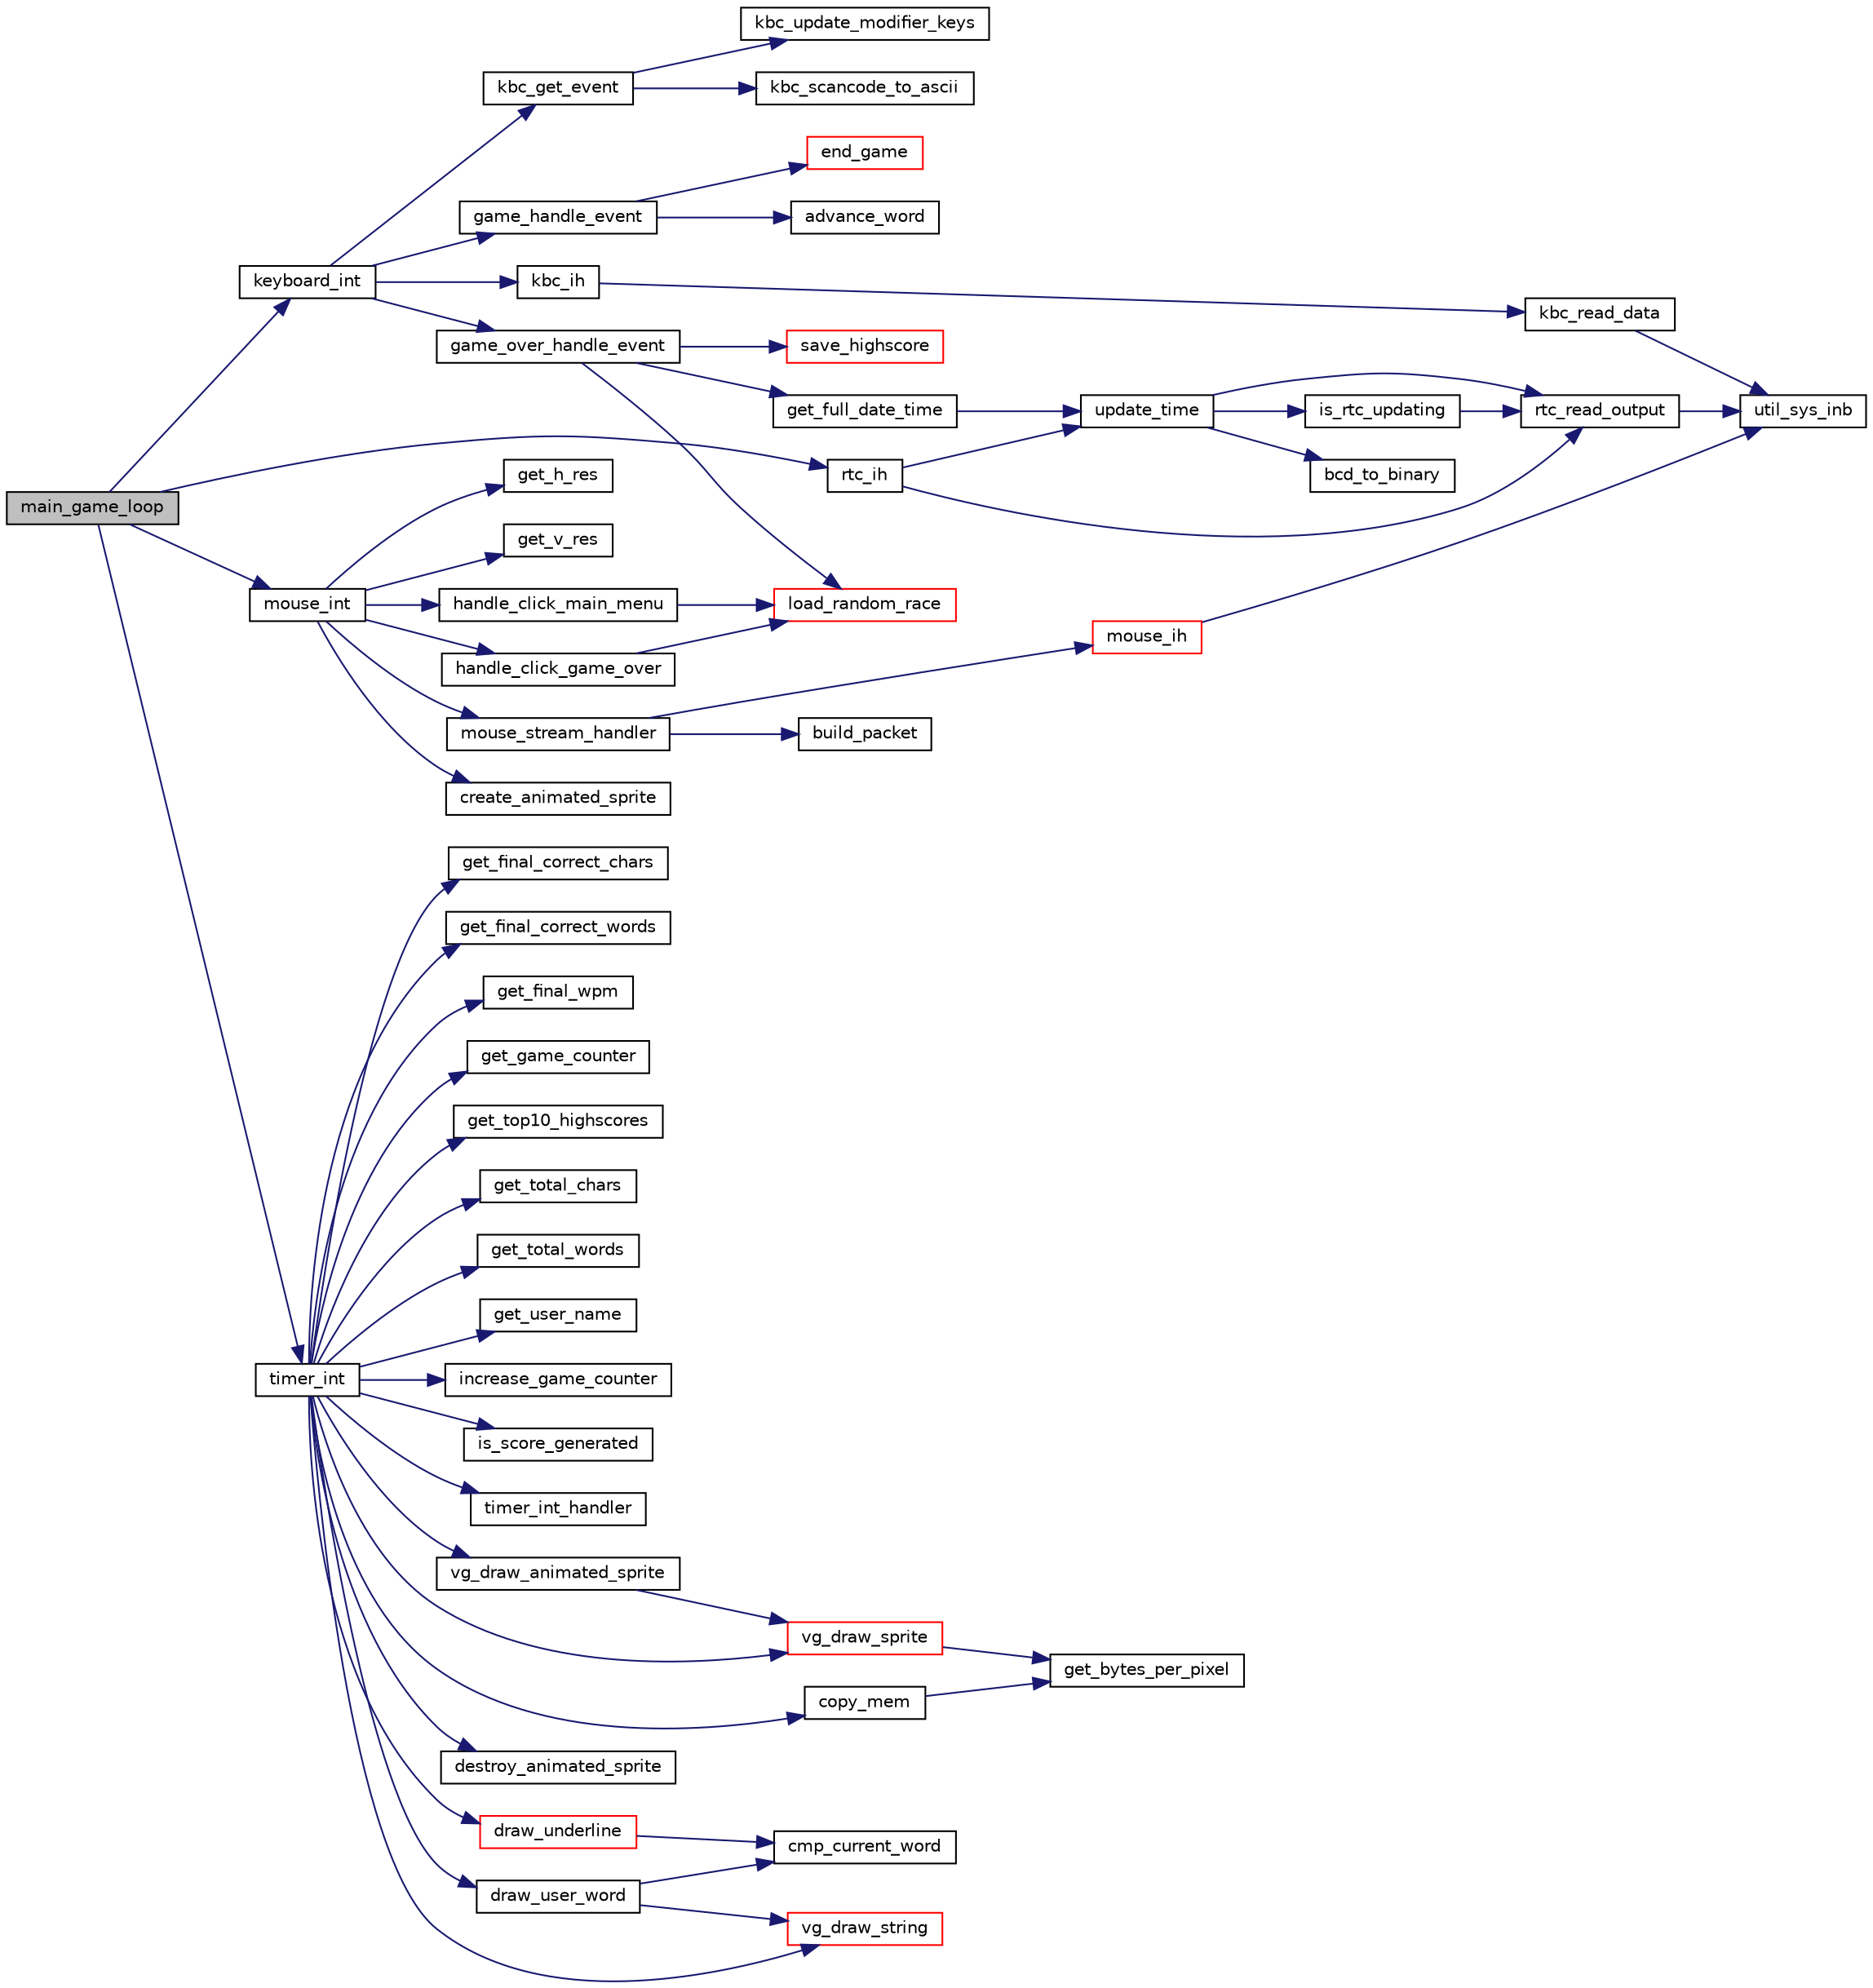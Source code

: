 digraph "main_game_loop"
{
 // LATEX_PDF_SIZE
  edge [fontname="Helvetica",fontsize="10",labelfontname="Helvetica",labelfontsize="10"];
  node [fontname="Helvetica",fontsize="10",shape=record];
  rankdir="LR";
  Node1 [label="main_game_loop",height=0.2,width=0.4,color="black", fillcolor="grey75", style="filled", fontcolor="black",tooltip="Function that handles the main game loop. This function handles the interrupts appropriately."];
  Node1 -> Node2 [color="midnightblue",fontsize="10",style="solid",fontname="Helvetica"];
  Node2 [label="keyboard_int",height=0.2,width=0.4,color="black", fillcolor="white", style="filled",URL="$manager_8c.html#a55af6cf6aec4f5833321668f1d9e2527",tooltip="Handles the keyboard interrupts. Appropriately handles the keyboard interrupts depending on the games..."];
  Node2 -> Node3 [color="midnightblue",fontsize="10",style="solid",fontname="Helvetica"];
  Node3 [label="game_handle_event",height=0.2,width=0.4,color="black", fillcolor="white", style="filled",URL="$game_8c.html#a5843afbcf136914b26b587089fa4430b",tooltip="Handles game events."];
  Node3 -> Node4 [color="midnightblue",fontsize="10",style="solid",fontname="Helvetica"];
  Node4 [label="advance_word",height=0.2,width=0.4,color="black", fillcolor="white", style="filled",URL="$game_8c.html#a87f7f186ce51c4572e1fcafdc224f50f",tooltip="Advances to the next word."];
  Node3 -> Node5 [color="midnightblue",fontsize="10",style="solid",fontname="Helvetica"];
  Node5 [label="end_game",height=0.2,width=0.4,color="red", fillcolor="white", style="filled",URL="$game_8c.html#a4202fa5c5191c7e387d7570da6c8cd8c",tooltip="Ends the game. Generates the score and resets all the variables."];
  Node2 -> Node9 [color="midnightblue",fontsize="10",style="solid",fontname="Helvetica"];
  Node9 [label="game_over_handle_event",height=0.2,width=0.4,color="black", fillcolor="white", style="filled",URL="$gameover_8c.html#a89f3e108774a590e53e1df4c337c574e",tooltip="Handles the events for the game over screen. Handles the inputs for when the user is saving their hig..."];
  Node9 -> Node10 [color="midnightblue",fontsize="10",style="solid",fontname="Helvetica"];
  Node10 [label="get_full_date_time",height=0.2,width=0.4,color="black", fillcolor="white", style="filled",URL="$rtc_8c.html#afd7ff357f4be067d04821bac4dc85cb5",tooltip="Formats the date and time into a string, showing the full date and time."];
  Node10 -> Node11 [color="midnightblue",fontsize="10",style="solid",fontname="Helvetica"];
  Node11 [label="update_time",height=0.2,width=0.4,color="black", fillcolor="white", style="filled",URL="$rtc_8c.html#aba1881e31984e15eee882c2de63db817",tooltip="Updates de RTC with the current time. The time_info struct is updated with the current time."];
  Node11 -> Node12 [color="midnightblue",fontsize="10",style="solid",fontname="Helvetica"];
  Node12 [label="bcd_to_binary",height=0.2,width=0.4,color="black", fillcolor="white", style="filled",URL="$rtc_8c.html#ac0ff03e92507402be4d3a2b2416a86cb",tooltip="Converts a BCD number to binary."];
  Node11 -> Node13 [color="midnightblue",fontsize="10",style="solid",fontname="Helvetica"];
  Node13 [label="is_rtc_updating",height=0.2,width=0.4,color="black", fillcolor="white", style="filled",URL="$rtc_8c.html#af094cb0c2bdfce604764ad8fe8764d6f",tooltip="Checks if the RTC is updating."];
  Node13 -> Node14 [color="midnightblue",fontsize="10",style="solid",fontname="Helvetica"];
  Node14 [label="rtc_read_output",height=0.2,width=0.4,color="black", fillcolor="white", style="filled",URL="$rtc_8c.html#a3e32c0dba9d7ff02d8181a59b6531929",tooltip="Reads the output of the RTC."];
  Node14 -> Node15 [color="midnightblue",fontsize="10",style="solid",fontname="Helvetica"];
  Node15 [label="util_sys_inb",height=0.2,width=0.4,color="black", fillcolor="white", style="filled",URL="$utils_8c.html#a79a031a8611f5b2d6afa4158e92b0fb4",tooltip=" "];
  Node11 -> Node14 [color="midnightblue",fontsize="10",style="solid",fontname="Helvetica"];
  Node9 -> Node16 [color="midnightblue",fontsize="10",style="solid",fontname="Helvetica"];
  Node16 [label="load_random_race",height=0.2,width=0.4,color="red", fillcolor="white", style="filled",URL="$game_8c.html#a6a94956db57ececfa054e4094a0a9117",tooltip="Loads a random race to be played."];
  Node9 -> Node20 [color="midnightblue",fontsize="10",style="solid",fontname="Helvetica"];
  Node20 [label="save_highscore",height=0.2,width=0.4,color="red", fillcolor="white", style="filled",URL="$gameover_8c.html#a92113222809175cc68c4e793eed082fd",tooltip="Saves the highscore to the respective file (highscores.txt)."];
  Node2 -> Node23 [color="midnightblue",fontsize="10",style="solid",fontname="Helvetica"];
  Node23 [label="kbc_get_event",height=0.2,width=0.4,color="black", fillcolor="white", style="filled",URL="$keyboard_8c.html#a9981b440e2d66dca9cf9346021f646c0",tooltip="Returns an event_t struct with the action and char corresponding to the scancode. The manager (superv..."];
  Node23 -> Node24 [color="midnightblue",fontsize="10",style="solid",fontname="Helvetica"];
  Node24 [label="kbc_scancode_to_ascii",height=0.2,width=0.4,color="black", fillcolor="white", style="filled",URL="$keyboard_8c.html#a7518060c5b792ffc0f9f91cbee666aad",tooltip="Returns the upper_lower ascii char[2] corresponding to the scancode."];
  Node23 -> Node25 [color="midnightblue",fontsize="10",style="solid",fontname="Helvetica"];
  Node25 [label="kbc_update_modifier_keys",height=0.2,width=0.4,color="black", fillcolor="white", style="filled",URL="$keyboard_8c.html#a99f607a98332ca129ca18571d52f5e89",tooltip="Updates the modifier keys mask."];
  Node2 -> Node26 [color="midnightblue",fontsize="10",style="solid",fontname="Helvetica"];
  Node26 [label="kbc_ih",height=0.2,width=0.4,color="black", fillcolor="white", style="filled",URL="$keyboard_8c.html#aea970a154161a35f6894898a092ed70a",tooltip="Keyboard interrupt handler."];
  Node26 -> Node27 [color="midnightblue",fontsize="10",style="solid",fontname="Helvetica"];
  Node27 [label="kbc_read_data",height=0.2,width=0.4,color="black", fillcolor="white", style="filled",URL="$keyboard_8c.html#ad1d620691edb0c4fff19faff6aabdbfe",tooltip="Reads the status register of the keyboard, and checks if the output buffer is full."];
  Node27 -> Node15 [color="midnightblue",fontsize="10",style="solid",fontname="Helvetica"];
  Node1 -> Node28 [color="midnightblue",fontsize="10",style="solid",fontname="Helvetica"];
  Node28 [label="mouse_int",height=0.2,width=0.4,color="black", fillcolor="white", style="filled",URL="$manager_8c.html#ae4c896cac6d43efb2e8384558e2a8389",tooltip="Handles the mouse interrupts. Appropriately handles the mouse interrupts depending on the gamestate."];
  Node28 -> Node29 [color="midnightblue",fontsize="10",style="solid",fontname="Helvetica"];
  Node29 [label="create_animated_sprite",height=0.2,width=0.4,color="black", fillcolor="white", style="filled",URL="$video__gr_8c.html#a459353a825ebbf5f4d0c3cdba03d4249",tooltip=" "];
  Node28 -> Node30 [color="midnightblue",fontsize="10",style="solid",fontname="Helvetica"];
  Node30 [label="get_h_res",height=0.2,width=0.4,color="black", fillcolor="white", style="filled",URL="$video__gr_8c.html#ac19350f0662b5c8fbb1a41e051411014",tooltip="Getter for the horizontal resolution of the screen."];
  Node28 -> Node31 [color="midnightblue",fontsize="10",style="solid",fontname="Helvetica"];
  Node31 [label="get_v_res",height=0.2,width=0.4,color="black", fillcolor="white", style="filled",URL="$video__gr_8c.html#ab226d056720011120b05e68e5f4d4449",tooltip="Getter for the vertical resolution of the screen."];
  Node28 -> Node32 [color="midnightblue",fontsize="10",style="solid",fontname="Helvetica"];
  Node32 [label="handle_click_game_over",height=0.2,width=0.4,color="black", fillcolor="white", style="filled",URL="$gameover_8c.html#a4e32957d7b9ce98188d666da53907748",tooltip="Handles and sets the correct gamestate based on where the user clicked."];
  Node32 -> Node16 [color="midnightblue",fontsize="10",style="solid",fontname="Helvetica"];
  Node28 -> Node33 [color="midnightblue",fontsize="10",style="solid",fontname="Helvetica"];
  Node33 [label="handle_click_main_menu",height=0.2,width=0.4,color="black", fillcolor="white", style="filled",URL="$menu_8c.html#aefaceb49f639f4b99e9cc93cf41faca4",tooltip="Handles a click in the main menu, swithing to the appropriate gamestate."];
  Node33 -> Node16 [color="midnightblue",fontsize="10",style="solid",fontname="Helvetica"];
  Node28 -> Node34 [color="midnightblue",fontsize="10",style="solid",fontname="Helvetica"];
  Node34 [label="mouse_stream_handler",height=0.2,width=0.4,color="black", fillcolor="white", style="filled",URL="$keyboard_8c.html#a0e6e9ac3494870bb3ed3652c47bd6809",tooltip="Checks if the mouse is moving."];
  Node34 -> Node35 [color="midnightblue",fontsize="10",style="solid",fontname="Helvetica"];
  Node35 [label="build_packet",height=0.2,width=0.4,color="black", fillcolor="white", style="filled",URL="$keyboard_8c.html#a46a48fef817ff28550a2a7ccbe7e7fb7",tooltip="Builds a packet from the bytes received from the mouse."];
  Node34 -> Node36 [color="midnightblue",fontsize="10",style="solid",fontname="Helvetica"];
  Node36 [label="mouse_ih",height=0.2,width=0.4,color="red", fillcolor="white", style="filled",URL="$keyboard_8c.html#a210374b50462acdedab00df64d5cea3c",tooltip="Mouse interrupt handler."];
  Node36 -> Node15 [color="midnightblue",fontsize="10",style="solid",fontname="Helvetica"];
  Node1 -> Node38 [color="midnightblue",fontsize="10",style="solid",fontname="Helvetica"];
  Node38 [label="rtc_ih",height=0.2,width=0.4,color="black", fillcolor="white", style="filled",URL="$rtc_8c.html#a57f7116af216e3779ad9d6e98351d329",tooltip="RTC interrupt handler. Reads the output of register C and updates the time if the interrupt was gener..."];
  Node38 -> Node14 [color="midnightblue",fontsize="10",style="solid",fontname="Helvetica"];
  Node38 -> Node11 [color="midnightblue",fontsize="10",style="solid",fontname="Helvetica"];
  Node1 -> Node39 [color="midnightblue",fontsize="10",style="solid",fontname="Helvetica"];
  Node39 [label="timer_int",height=0.2,width=0.4,color="black", fillcolor="white", style="filled",URL="$manager_8c.html#a9df05b246940004343097316105b03b0",tooltip="Timer interrupt handler. This function defines how timer interrupts are handled, depending on the cur..."];
  Node39 -> Node40 [color="midnightblue",fontsize="10",style="solid",fontname="Helvetica"];
  Node40 [label="copy_mem",height=0.2,width=0.4,color="black", fillcolor="white", style="filled",URL="$video__gr_8c.html#a5680205c46a42c8adb74d18eb7299508",tooltip="Copies the contents of the video buffer to the video memory."];
  Node40 -> Node41 [color="midnightblue",fontsize="10",style="solid",fontname="Helvetica"];
  Node41 [label="get_bytes_per_pixel",height=0.2,width=0.4,color="black", fillcolor="white", style="filled",URL="$video__gr_8c.html#a89e5e15fb2c065221f58c6d883da6049",tooltip="Calculates the number of bytes per pixel of the current mode, given the bits per pixel...."];
  Node39 -> Node42 [color="midnightblue",fontsize="10",style="solid",fontname="Helvetica"];
  Node42 [label="destroy_animated_sprite",height=0.2,width=0.4,color="black", fillcolor="white", style="filled",URL="$video__gr_8c.html#aab1e65bf7a0c2a6519a7ba866319d7ed",tooltip=" "];
  Node39 -> Node43 [color="midnightblue",fontsize="10",style="solid",fontname="Helvetica"];
  Node43 [label="draw_underline",height=0.2,width=0.4,color="red", fillcolor="white", style="filled",URL="$manager_8c.html#a05b70e6e0957319c26d4c7c8109cb407",tooltip="Draws an underline under the character that the user is currently typing."];
  Node43 -> Node44 [color="midnightblue",fontsize="10",style="solid",fontname="Helvetica"];
  Node44 [label="cmp_current_word",height=0.2,width=0.4,color="black", fillcolor="white", style="filled",URL="$game_8c.html#a68b8e1b62b28a49abe41cd8d0afcfc20",tooltip="Compares the current word being typed to the word in the sentence."];
  Node39 -> Node47 [color="midnightblue",fontsize="10",style="solid",fontname="Helvetica"];
  Node47 [label="draw_user_word",height=0.2,width=0.4,color="black", fillcolor="white", style="filled",URL="$manager_8c.html#a9cd7022ff34c76c5e3028c16419cf075",tooltip="Draws a word in the screen."];
  Node47 -> Node44 [color="midnightblue",fontsize="10",style="solid",fontname="Helvetica"];
  Node47 -> Node48 [color="midnightblue",fontsize="10",style="solid",fontname="Helvetica"];
  Node48 [label="vg_draw_string",height=0.2,width=0.4,color="red", fillcolor="white", style="filled",URL="$video__gr_8c.html#aa6f33847fa05e5123517fab111cc6114",tooltip="Draws a string in the specified coordinates with the specified color."];
  Node39 -> Node50 [color="midnightblue",fontsize="10",style="solid",fontname="Helvetica"];
  Node50 [label="get_final_correct_chars",height=0.2,width=0.4,color="black", fillcolor="white", style="filled",URL="$gameover_8c.html#a461f5b82f988e883eb5dfeef5c6a400a",tooltip="Gets the total number of characters typed correctly by the player."];
  Node39 -> Node51 [color="midnightblue",fontsize="10",style="solid",fontname="Helvetica"];
  Node51 [label="get_final_correct_words",height=0.2,width=0.4,color="black", fillcolor="white", style="filled",URL="$gameover_8c.html#a6eb28851a496e6a73ad15538ae77a96b",tooltip="Gets the final number of correct words typed by the player."];
  Node39 -> Node52 [color="midnightblue",fontsize="10",style="solid",fontname="Helvetica"];
  Node52 [label="get_final_wpm",height=0.2,width=0.4,color="black", fillcolor="white", style="filled",URL="$gameover_8c.html#a3a1b831ce1771a5aae4b6388854c7e97",tooltip="Gets the final words per minute of the player."];
  Node39 -> Node53 [color="midnightblue",fontsize="10",style="solid",fontname="Helvetica"];
  Node53 [label="get_game_counter",height=0.2,width=0.4,color="black", fillcolor="white", style="filled",URL="$game_8c.html#af82979d73ddd3b83d43763cdc77876c0",tooltip="Gets the game counter."];
  Node39 -> Node54 [color="midnightblue",fontsize="10",style="solid",fontname="Helvetica"];
  Node54 [label="get_top10_highscores",height=0.2,width=0.4,color="black", fillcolor="white", style="filled",URL="$gameover_8c.html#aaf9c51f26d335f448a9595fd5f77f59f",tooltip="Returns the top 10 highscores."];
  Node39 -> Node55 [color="midnightblue",fontsize="10",style="solid",fontname="Helvetica"];
  Node55 [label="get_total_chars",height=0.2,width=0.4,color="black", fillcolor="white", style="filled",URL="$gameover_8c.html#afe7317b366304ada231d64ef868aecb1",tooltip="Gets the total number of characters typed by the player."];
  Node39 -> Node56 [color="midnightblue",fontsize="10",style="solid",fontname="Helvetica"];
  Node56 [label="get_total_words",height=0.2,width=0.4,color="black", fillcolor="white", style="filled",URL="$gameover_8c.html#a6114c599aec804eba4b64c9eb6f9e654",tooltip="Gets the total number of words typed by the player."];
  Node39 -> Node57 [color="midnightblue",fontsize="10",style="solid",fontname="Helvetica"];
  Node57 [label="get_user_name",height=0.2,width=0.4,color="black", fillcolor="white", style="filled",URL="$gameover_8c.html#aa87202475d489986e93f9b44ba47ce91",tooltip="Gets the user name."];
  Node39 -> Node58 [color="midnightblue",fontsize="10",style="solid",fontname="Helvetica"];
  Node58 [label="increase_game_counter",height=0.2,width=0.4,color="black", fillcolor="white", style="filled",URL="$game_8c.html#acfeafc0df0af07be3759a58a0dddb53b",tooltip="Increments the game counter."];
  Node39 -> Node59 [color="midnightblue",fontsize="10",style="solid",fontname="Helvetica"];
  Node59 [label="is_score_generated",height=0.2,width=0.4,color="black", fillcolor="white", style="filled",URL="$gameover_8c.html#afc5fcaa16c284825f1bcd25b1aee253b",tooltip="Checks if the score has been generated."];
  Node39 -> Node60 [color="midnightblue",fontsize="10",style="solid",fontname="Helvetica"];
  Node60 [label="timer_int_handler",height=0.2,width=0.4,color="black", fillcolor="white", style="filled",URL="$timer_8c.html#a91a2072306c68353712a6b771287dc2c",tooltip=" "];
  Node39 -> Node61 [color="midnightblue",fontsize="10",style="solid",fontname="Helvetica"];
  Node61 [label="vg_draw_animated_sprite",height=0.2,width=0.4,color="black", fillcolor="white", style="filled",URL="$video__gr_8c.html#ab3e119ee89e4ebb8919ecd007f0fd99c",tooltip=" "];
  Node61 -> Node62 [color="midnightblue",fontsize="10",style="solid",fontname="Helvetica"];
  Node62 [label="vg_draw_sprite",height=0.2,width=0.4,color="red", fillcolor="white", style="filled",URL="$video__gr_8c.html#a50ba338a74273d7a169b05c9b42cea4b",tooltip="Draws a sprite specified in the argument."];
  Node62 -> Node41 [color="midnightblue",fontsize="10",style="solid",fontname="Helvetica"];
  Node39 -> Node62 [color="midnightblue",fontsize="10",style="solid",fontname="Helvetica"];
  Node39 -> Node48 [color="midnightblue",fontsize="10",style="solid",fontname="Helvetica"];
}
